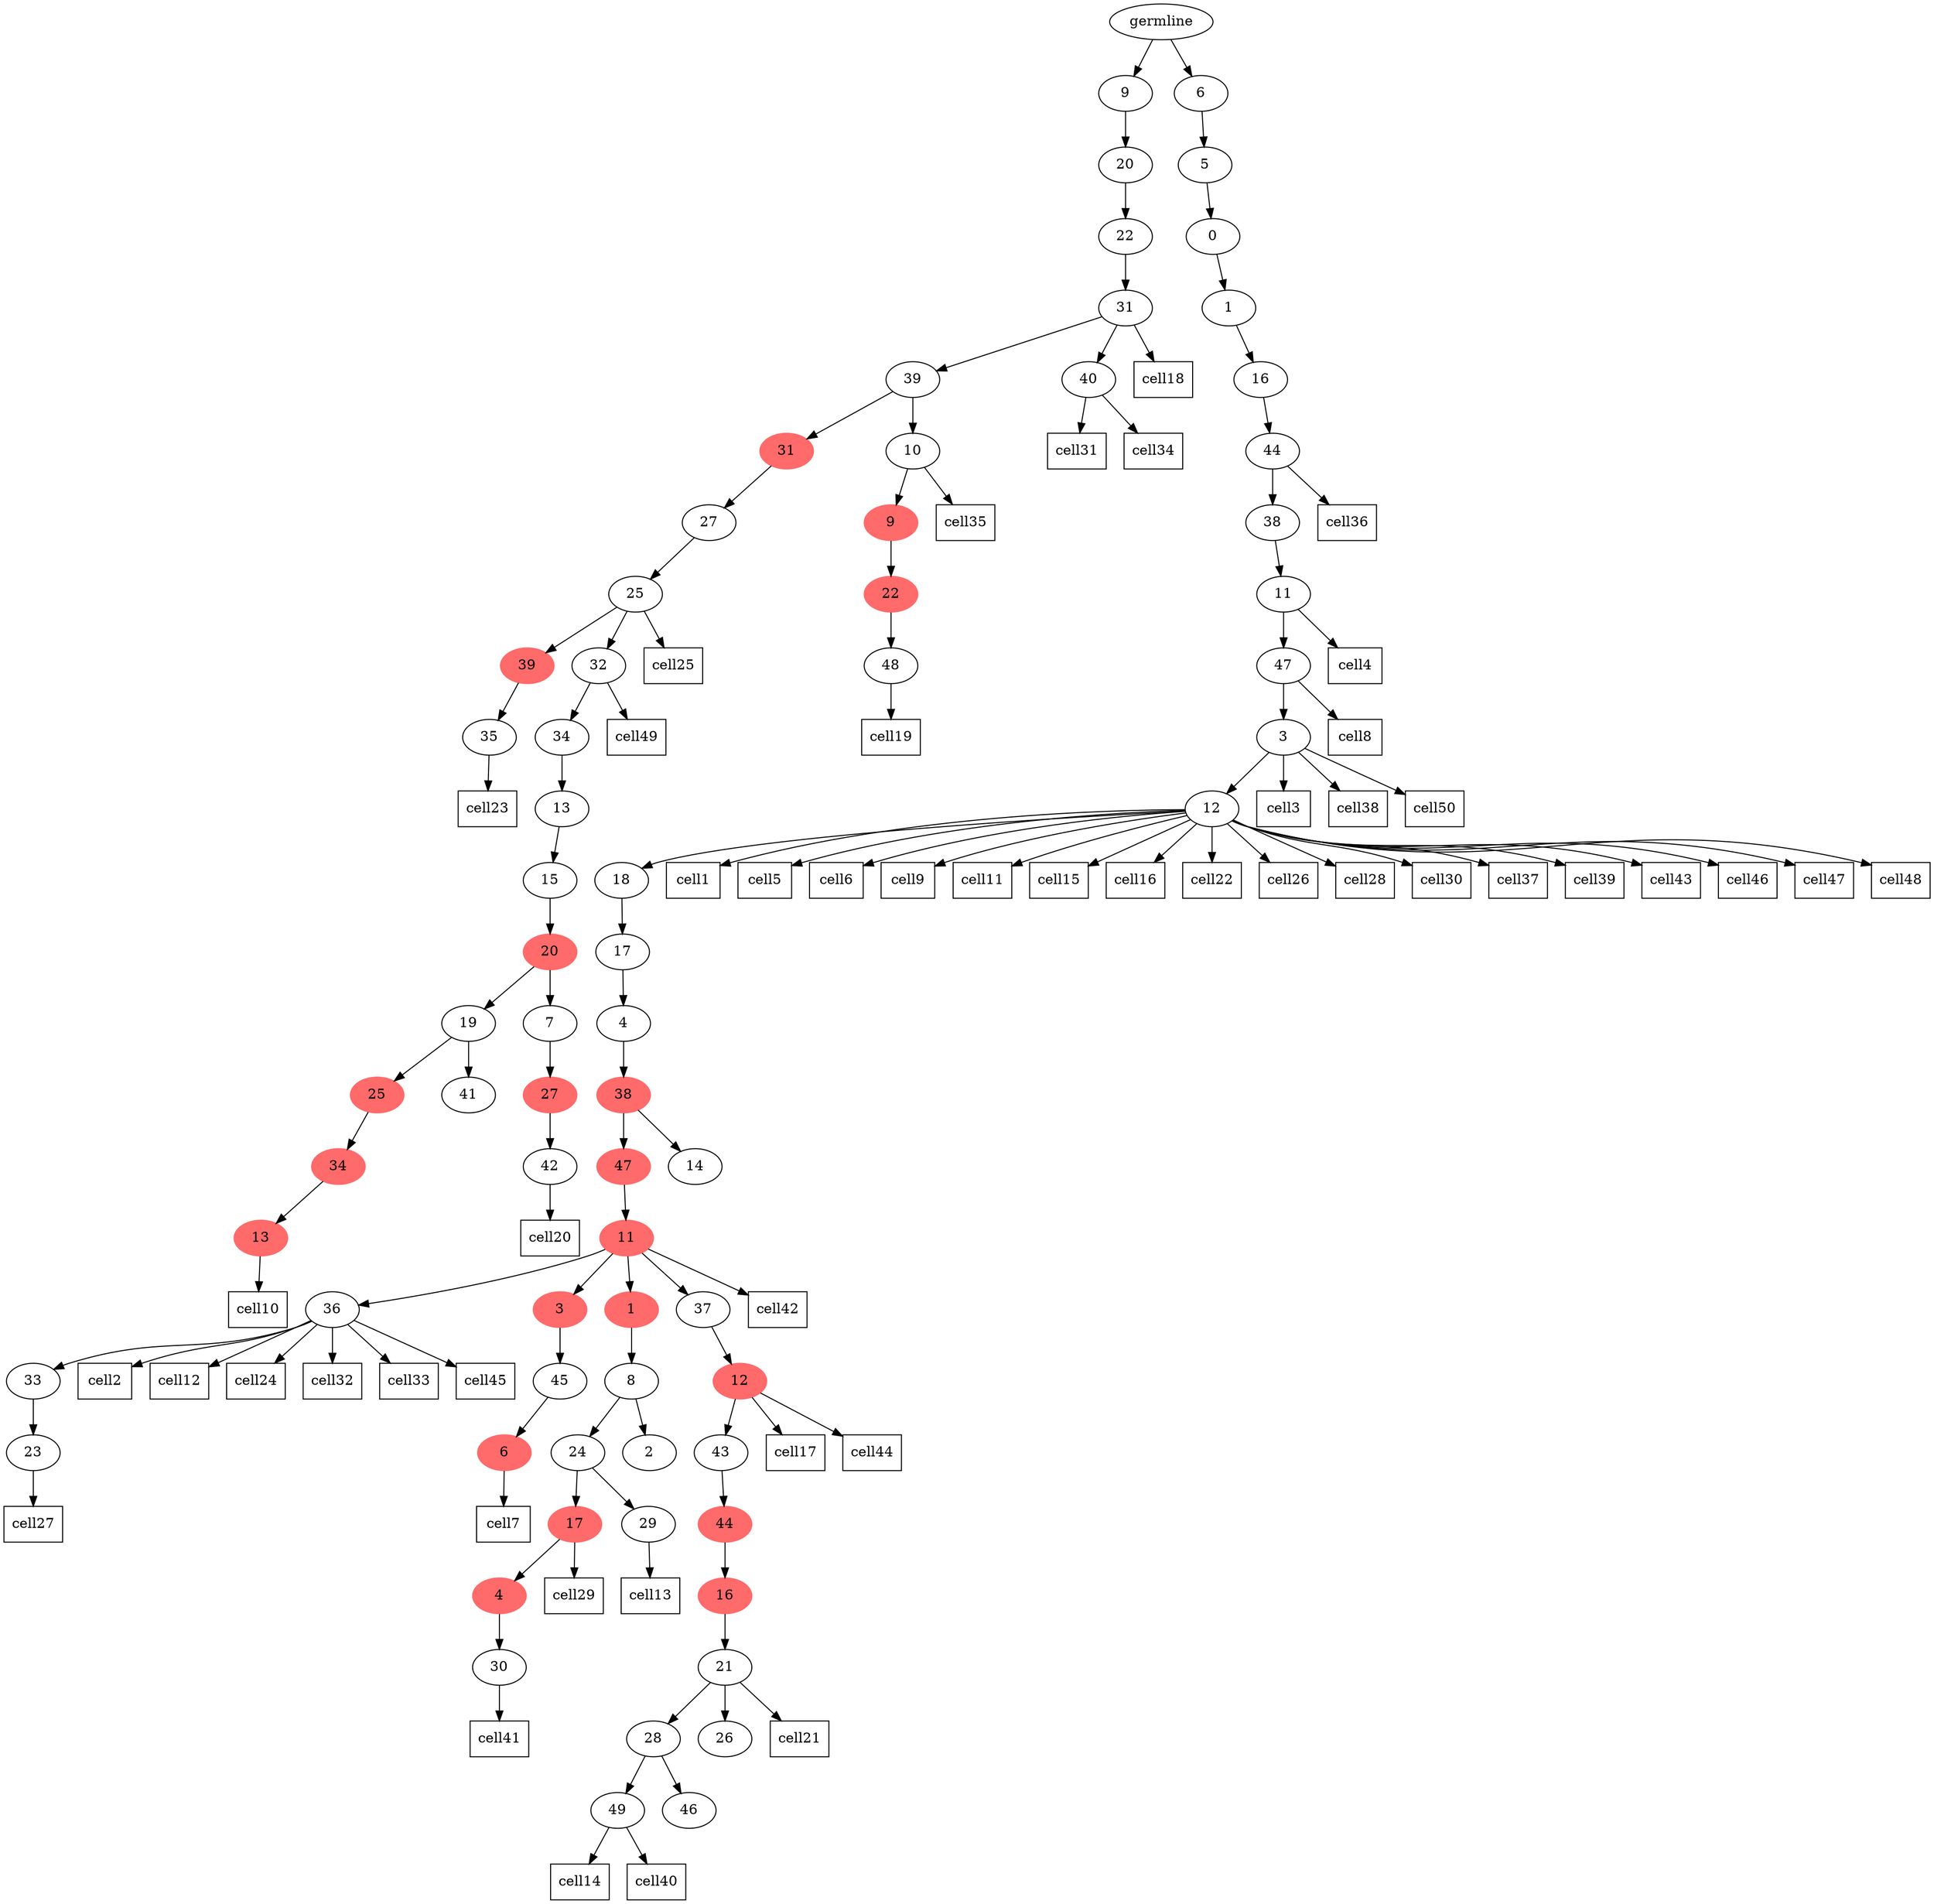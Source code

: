 digraph g {
	"69" -> "70";
	"70" [label="35"];
	"66" -> "67";
	"67" [color=indianred1, style=filled, label="13"];
	"65" -> "66";
	"66" [color=indianred1, style=filled, label="34"];
	"64" -> "65";
	"65" [color=indianred1, style=filled, label="25"];
	"64" -> "68";
	"68" [label="41"];
	"62" -> "63";
	"63" [label="42"];
	"61" -> "62";
	"62" [color=indianred1, style=filled, label="27"];
	"60" -> "61";
	"61" [label="7"];
	"60" -> "64";
	"64" [label="19"];
	"59" -> "60";
	"60" [color=indianred1, style=filled, label="20"];
	"58" -> "59";
	"59" [label="15"];
	"57" -> "58";
	"58" [label="13"];
	"56" -> "57";
	"57" [label="34"];
	"55" -> "56";
	"56" [label="32"];
	"55" -> "69";
	"69" [color=indianred1, style=filled, label="39"];
	"54" -> "55";
	"55" [label="25"];
	"53" -> "54";
	"54" [label="27"];
	"51" -> "52";
	"52" [label="48"];
	"50" -> "51";
	"51" [color=indianred1, style=filled, label="22"];
	"49" -> "50";
	"50" [color=indianred1, style=filled, label="9"];
	"48" -> "49";
	"49" [label="10"];
	"48" -> "53";
	"53" [color=indianred1, style=filled, label="31"];
	"46" -> "47";
	"47" [label="40"];
	"46" -> "48";
	"48" [label="39"];
	"45" -> "46";
	"46" [label="31"];
	"44" -> "45";
	"45" [label="22"];
	"43" -> "44";
	"44" [label="20"];
	"40" -> "41";
	"41" [label="23"];
	"39" -> "40";
	"40" [label="33"];
	"37" -> "38";
	"38" [color=indianred1, style=filled, label="6"];
	"36" -> "37";
	"37" [label="45"];
	"33" -> "34";
	"34" [label="30"];
	"32" -> "33";
	"33" [color=indianred1, style=filled, label="4"];
	"30" -> "31";
	"31" [label="29"];
	"30" -> "32";
	"32" [color=indianred1, style=filled, label="17"];
	"29" -> "30";
	"30" [label="24"];
	"29" -> "35";
	"35" [label="2"];
	"28" -> "29";
	"29" [label="8"];
	"24" -> "25";
	"25" [label="49"];
	"24" -> "26";
	"26" [label="46"];
	"23" -> "24";
	"24" [label="28"];
	"23" -> "27";
	"27" [label="26"];
	"22" -> "23";
	"23" [label="21"];
	"21" -> "22";
	"22" [color=indianred1, style=filled, label="16"];
	"20" -> "21";
	"21" [color=indianred1, style=filled, label="44"];
	"19" -> "20";
	"20" [label="43"];
	"18" -> "19";
	"19" [color=indianred1, style=filled, label="12"];
	"17" -> "18";
	"18" [label="37"];
	"17" -> "28";
	"28" [color=indianred1, style=filled, label="1"];
	"17" -> "36";
	"36" [color=indianred1, style=filled, label="3"];
	"17" -> "39";
	"39" [label="36"];
	"16" -> "17";
	"17" [color=indianred1, style=filled, label="11"];
	"15" -> "16";
	"16" [color=indianred1, style=filled, label="47"];
	"15" -> "42";
	"42" [label="14"];
	"14" -> "15";
	"15" [color=indianred1, style=filled, label="38"];
	"13" -> "14";
	"14" [label="4"];
	"12" -> "13";
	"13" [label="17"];
	"11" -> "12";
	"12" [label="18"];
	"10" -> "11";
	"11" [label="12"];
	"9" -> "10";
	"10" [label="3"];
	"8" -> "9";
	"9" [label="47"];
	"7" -> "8";
	"8" [label="11"];
	"6" -> "7";
	"7" [label="38"];
	"5" -> "6";
	"6" [label="44"];
	"4" -> "5";
	"5" [label="16"];
	"3" -> "4";
	"4" [label="1"];
	"2" -> "3";
	"3" [label="0"];
	"1" -> "2";
	"2" [label="5"];
	"0" -> "1";
	"1" [label="6"];
	"0" -> "43";
	"43" [label="9"];
	"0" [label="germline"];
	"11" -> cell1;
	cell1 [shape=box]
	"39" -> cell2;
	cell2 [shape=box]
	"10" -> cell3;
	cell3 [shape=box]
	"8" -> cell4;
	cell4 [shape=box]
	"11" -> cell5;
	cell5 [shape=box]
	"11" -> cell6;
	cell6 [shape=box]
	"38" -> cell7;
	cell7 [shape=box]
	"9" -> cell8;
	cell8 [shape=box]
	"11" -> cell9;
	cell9 [shape=box]
	"67" -> cell10;
	cell10 [shape=box]
	"11" -> cell11;
	cell11 [shape=box]
	"39" -> cell12;
	cell12 [shape=box]
	"31" -> cell13;
	cell13 [shape=box]
	"25" -> cell14;
	cell14 [shape=box]
	"11" -> cell15;
	cell15 [shape=box]
	"11" -> cell16;
	cell16 [shape=box]
	"19" -> cell17;
	cell17 [shape=box]
	"46" -> cell18;
	cell18 [shape=box]
	"52" -> cell19;
	cell19 [shape=box]
	"63" -> cell20;
	cell20 [shape=box]
	"23" -> cell21;
	cell21 [shape=box]
	"11" -> cell22;
	cell22 [shape=box]
	"70" -> cell23;
	cell23 [shape=box]
	"39" -> cell24;
	cell24 [shape=box]
	"55" -> cell25;
	cell25 [shape=box]
	"11" -> cell26;
	cell26 [shape=box]
	"41" -> cell27;
	cell27 [shape=box]
	"11" -> cell28;
	cell28 [shape=box]
	"32" -> cell29;
	cell29 [shape=box]
	"11" -> cell30;
	cell30 [shape=box]
	"47" -> cell31;
	cell31 [shape=box]
	"39" -> cell32;
	cell32 [shape=box]
	"39" -> cell33;
	cell33 [shape=box]
	"47" -> cell34;
	cell34 [shape=box]
	"49" -> cell35;
	cell35 [shape=box]
	"6" -> cell36;
	cell36 [shape=box]
	"11" -> cell37;
	cell37 [shape=box]
	"10" -> cell38;
	cell38 [shape=box]
	"11" -> cell39;
	cell39 [shape=box]
	"25" -> cell40;
	cell40 [shape=box]
	"34" -> cell41;
	cell41 [shape=box]
	"17" -> cell42;
	cell42 [shape=box]
	"11" -> cell43;
	cell43 [shape=box]
	"19" -> cell44;
	cell44 [shape=box]
	"39" -> cell45;
	cell45 [shape=box]
	"11" -> cell46;
	cell46 [shape=box]
	"11" -> cell47;
	cell47 [shape=box]
	"11" -> cell48;
	cell48 [shape=box]
	"56" -> cell49;
	cell49 [shape=box]
	"10" -> cell50;
	cell50 [shape=box]
}
